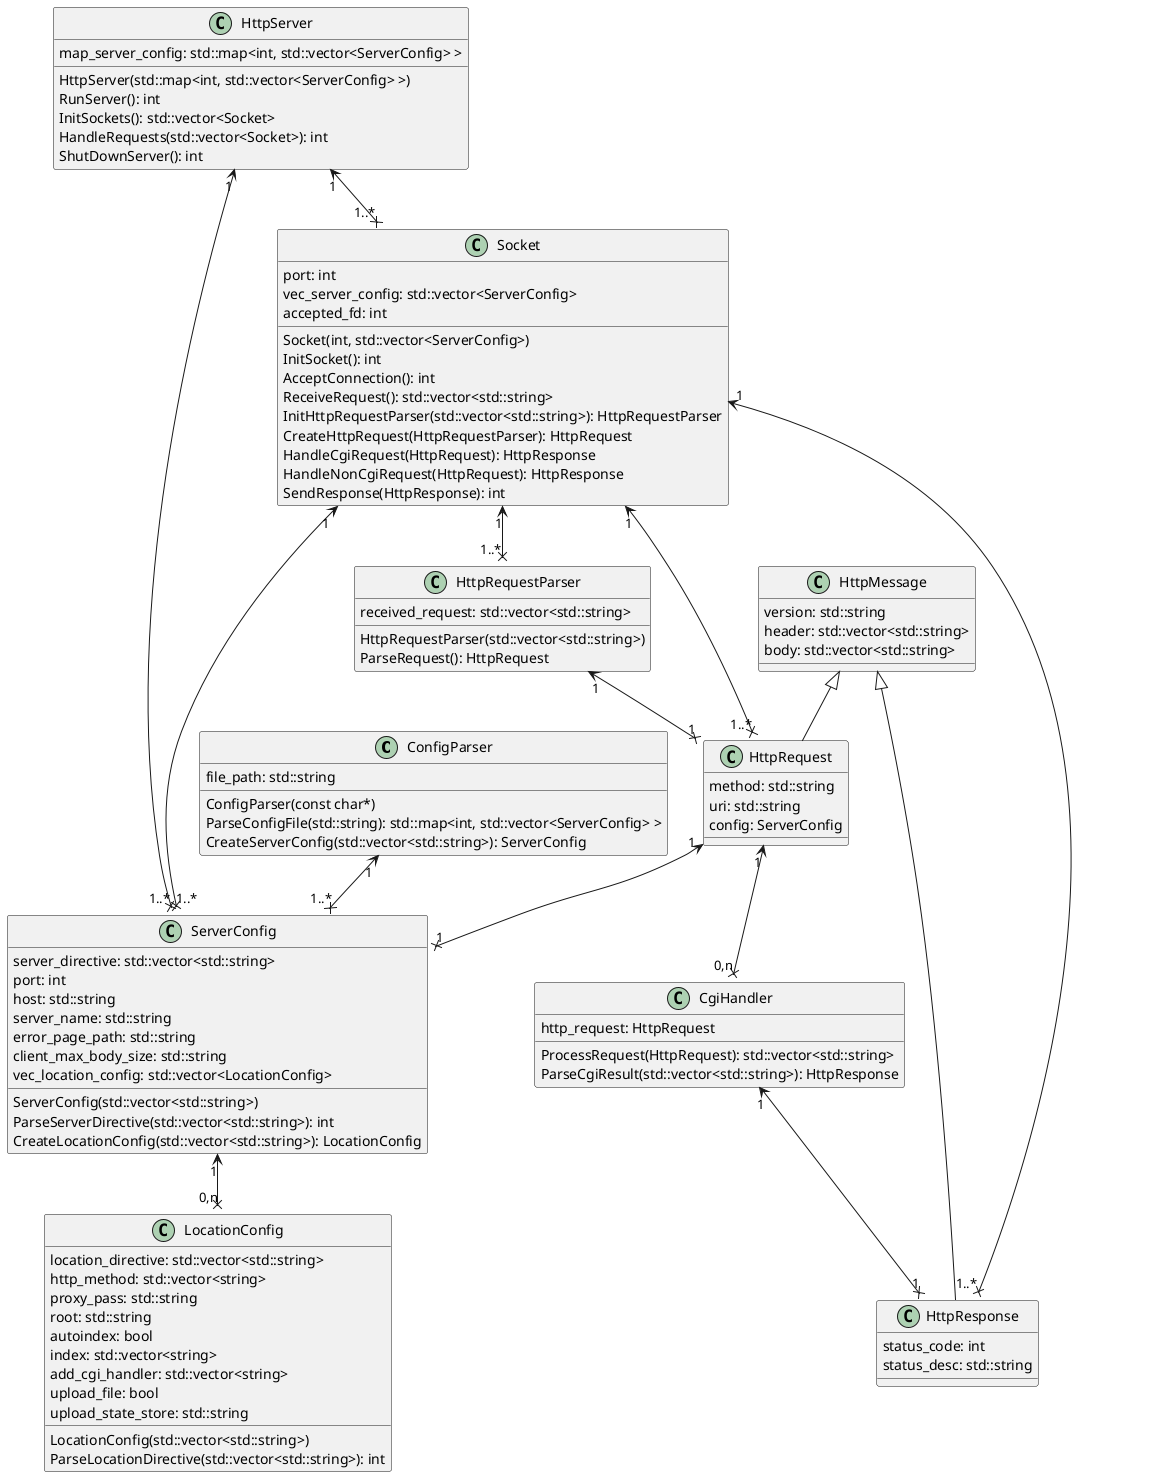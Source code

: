 @startuml webserv
class ConfigParser {
  file_path: std::string

  ConfigParser(const char*)
  ParseConfigFile(std::string): std::map<int, std::vector<ServerConfig> >
  CreateServerConfig(std::vector<std::string>): ServerConfig
}

class ServerConfig {
  server_directive: std::vector<std::string>
  port: int
  host: std::string
  server_name: std::string
  error_page_path: std::string
  client_max_body_size: std::string
  vec_location_config: std::vector<LocationConfig>

  ServerConfig(std::vector<std::string>)
  ParseServerDirective(std::vector<std::string>): int
  CreateLocationConfig(std::vector<std::string>): LocationConfig
}

class LocationConfig {
  location_directive: std::vector<std::string>
  http_method: std::vector<string>
  proxy_pass: std::string
  root: std::string
  autoindex: bool
  index: std::vector<string>
  add_cgi_handler: std::vector<string>
  upload_file: bool
  upload_state_store: std::string

  LocationConfig(std::vector<std::string>)
  ParseLocationDirective(std::vector<std::string>): int
}

class HttpServer {
  map_server_config: std::map<int, std::vector<ServerConfig> >

  HttpServer(std::map<int, std::vector<ServerConfig> >)
  RunServer(): int
  InitSockets(): std::vector<Socket>
  HandleRequests(std::vector<Socket>): int
  ShutDownServer(): int
}

class Socket {
  port: int
  vec_server_config: std::vector<ServerConfig>
  accepted_fd: int

  Socket(int, std::vector<ServerConfig>)
  InitSocket(): int
  AcceptConnection(): int
  ReceiveRequest(): std::vector<std::string>
  InitHttpRequestParser(std::vector<std::string>): HttpRequestParser
  CreateHttpRequest(HttpRequestParser): HttpRequest
  HandleCgiRequest(HttpRequest): HttpResponse
  HandleNonCgiRequest(HttpRequest): HttpResponse
  SendResponse(HttpResponse): int
}

class HttpRequestParser {
  received_request: std::vector<std::string>

  HttpRequestParser(std::vector<std::string>)
  ParseRequest(): HttpRequest
}

class HttpMessage {
  version: std::string
  header: std::vector<std::string>
  body: std::vector<std::string>
}

class HttpRequest {
  method: std::string
  uri: std::string
  config: ServerConfig
}

class HttpResponse {
  status_code: int
  status_desc: std::string
}

class CgiHandler {
  http_request: HttpRequest
  ProcessRequest(HttpRequest): std::vector<std::string>
  ParseCgiResult(std::vector<std::string>): HttpResponse
}

ServerConfig "1" <--x "0,n" LocationConfig
ConfigParser "1" <--x "1..*" ServerConfig
HttpServer "1" <--x "1..*" ServerConfig
Socket "1" <--x "1..*" ServerConfig
HttpServer "1" <--x "1..*" Socket
HttpMessage <|-- HttpRequest
HttpMessage <|-- HttpResponse
Socket "1" <--x "1..*" HttpRequest
Socket "1" <--x "1..*" HttpResponse
HttpRequest "1" <--x "0,n" CgiHandler
CgiHandler "1" <--x "1" HttpResponse
Socket "1" <--x "1..*" HttpRequestParser
HttpRequestParser "1" <--x "1" HttpRequest
HttpRequest "1" <--x "1" ServerConfig

@enduml
